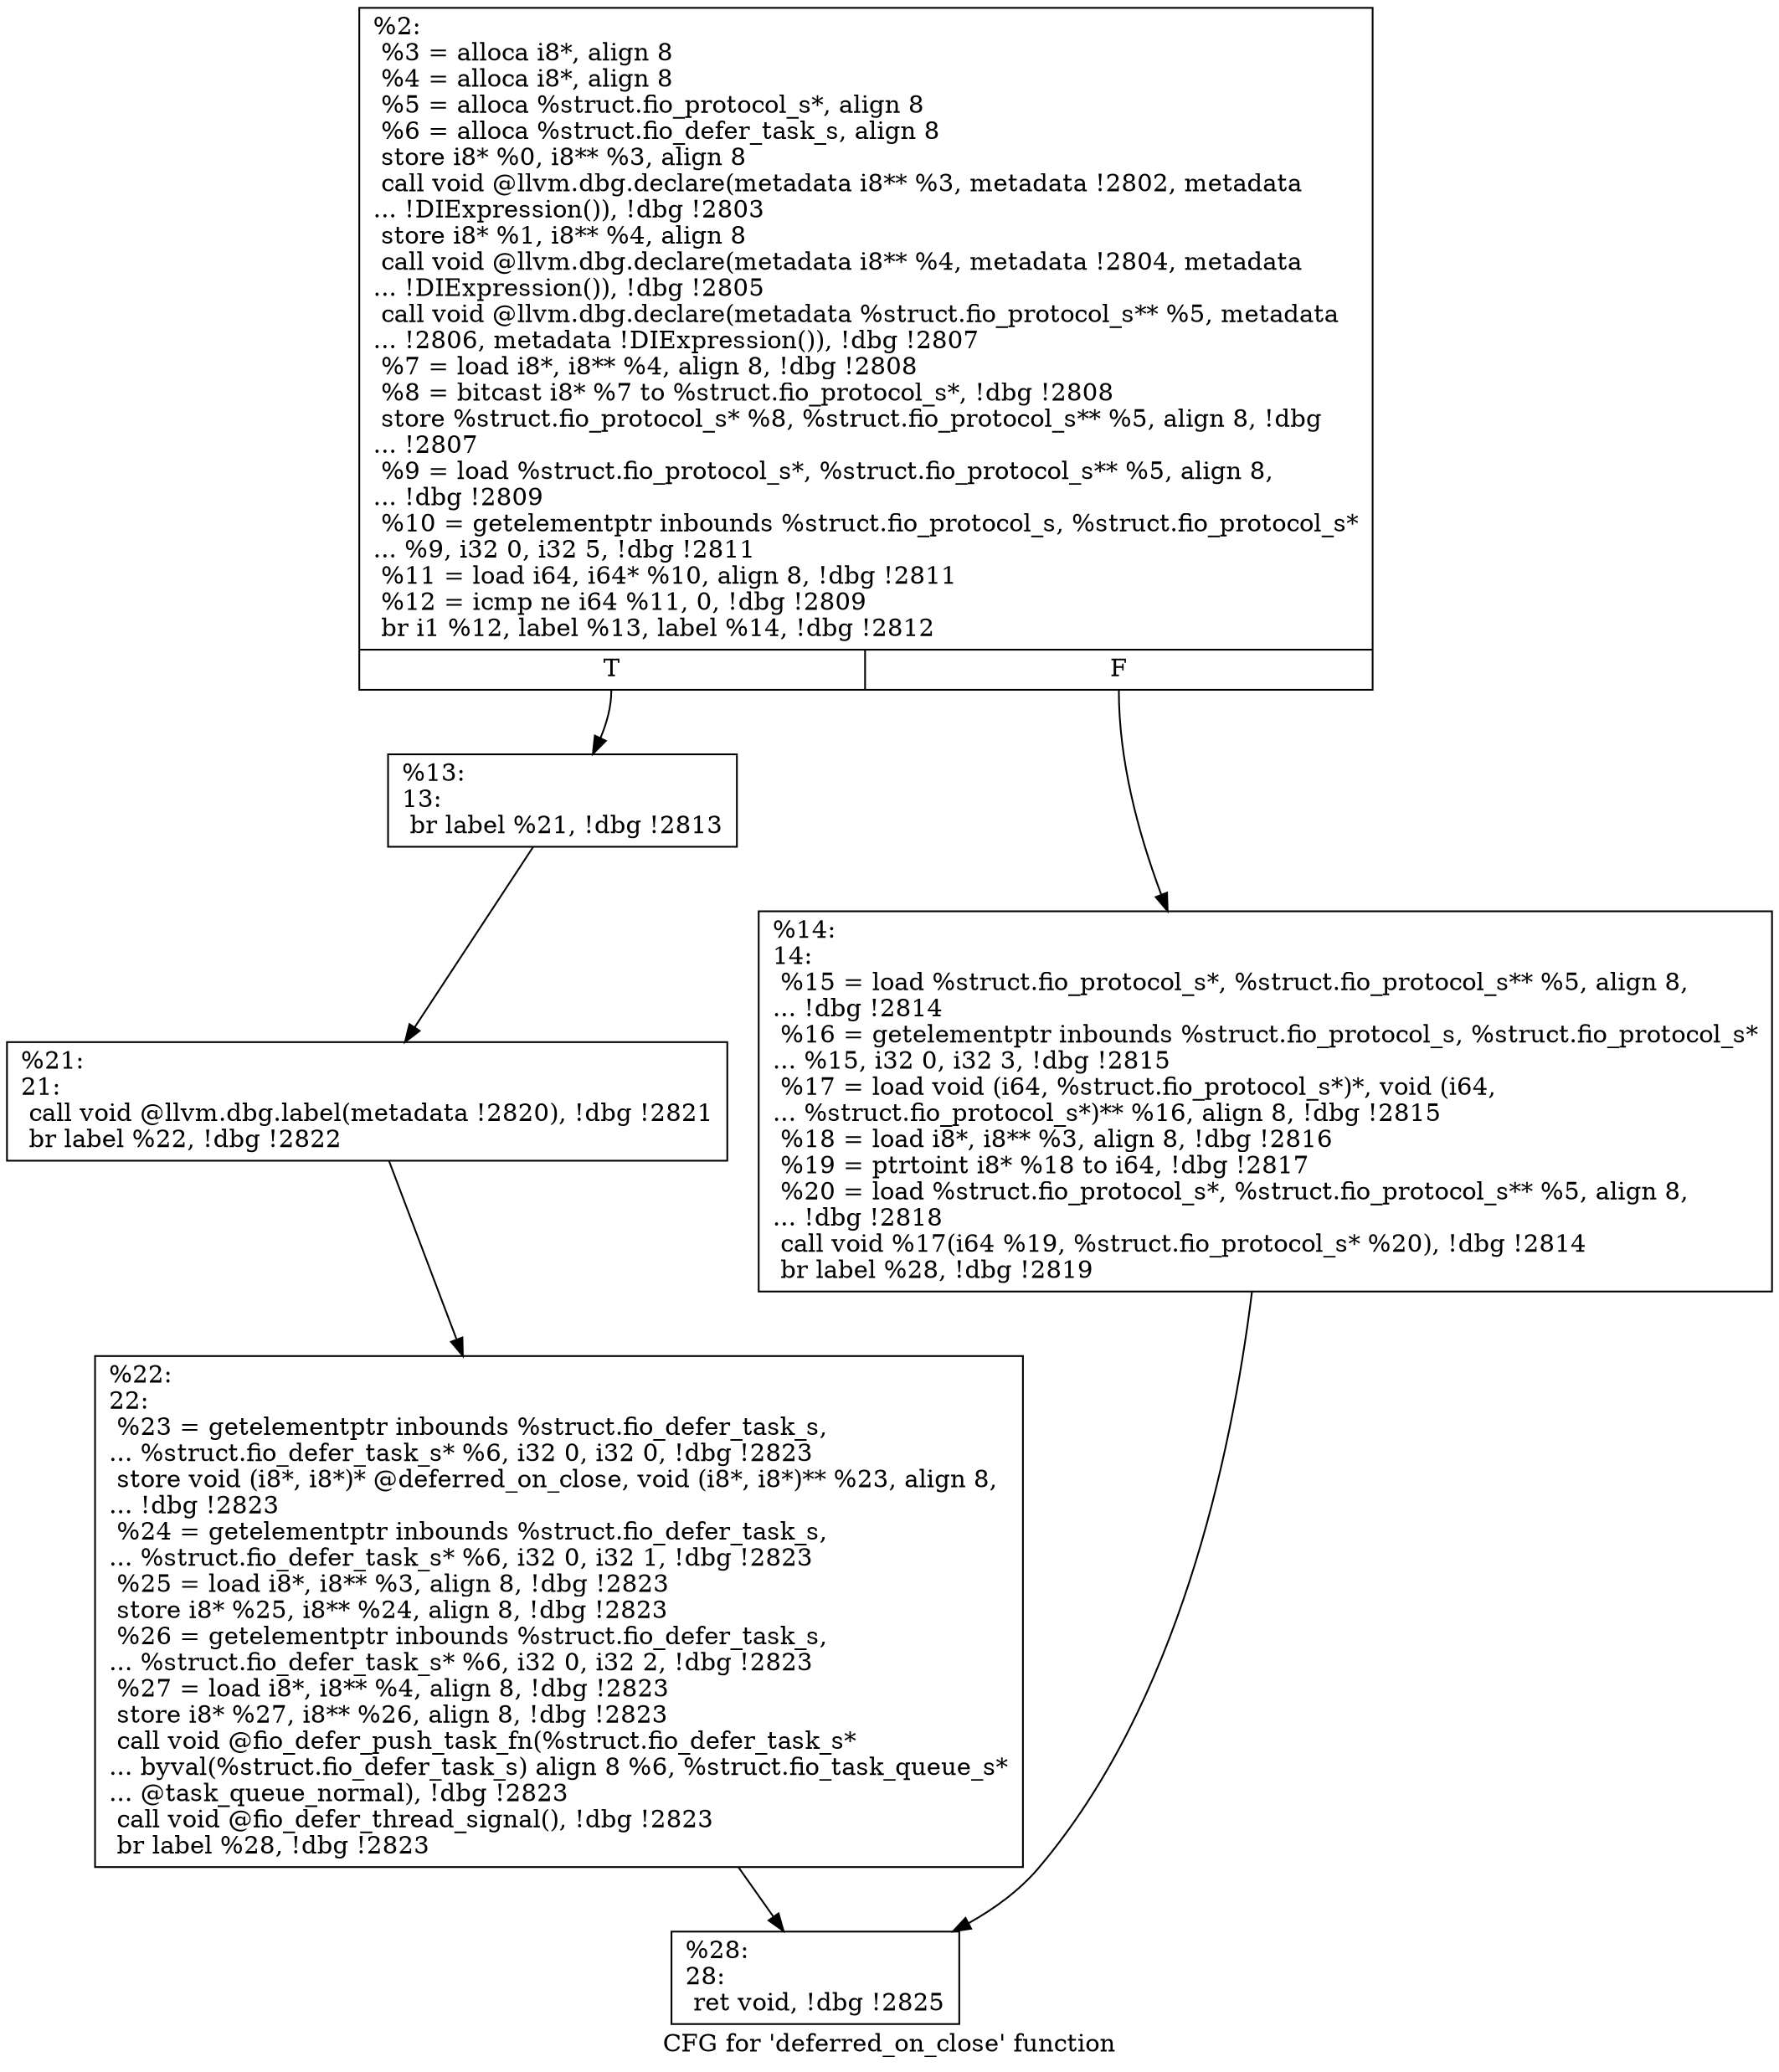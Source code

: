 digraph "CFG for 'deferred_on_close' function" {
	label="CFG for 'deferred_on_close' function";

	Node0x556851418f70 [shape=record,label="{%2:\l  %3 = alloca i8*, align 8\l  %4 = alloca i8*, align 8\l  %5 = alloca %struct.fio_protocol_s*, align 8\l  %6 = alloca %struct.fio_defer_task_s, align 8\l  store i8* %0, i8** %3, align 8\l  call void @llvm.dbg.declare(metadata i8** %3, metadata !2802, metadata\l... !DIExpression()), !dbg !2803\l  store i8* %1, i8** %4, align 8\l  call void @llvm.dbg.declare(metadata i8** %4, metadata !2804, metadata\l... !DIExpression()), !dbg !2805\l  call void @llvm.dbg.declare(metadata %struct.fio_protocol_s** %5, metadata\l... !2806, metadata !DIExpression()), !dbg !2807\l  %7 = load i8*, i8** %4, align 8, !dbg !2808\l  %8 = bitcast i8* %7 to %struct.fio_protocol_s*, !dbg !2808\l  store %struct.fio_protocol_s* %8, %struct.fio_protocol_s** %5, align 8, !dbg\l... !2807\l  %9 = load %struct.fio_protocol_s*, %struct.fio_protocol_s** %5, align 8,\l... !dbg !2809\l  %10 = getelementptr inbounds %struct.fio_protocol_s, %struct.fio_protocol_s*\l... %9, i32 0, i32 5, !dbg !2811\l  %11 = load i64, i64* %10, align 8, !dbg !2811\l  %12 = icmp ne i64 %11, 0, !dbg !2809\l  br i1 %12, label %13, label %14, !dbg !2812\l|{<s0>T|<s1>F}}"];
	Node0x556851418f70:s0 -> Node0x55685141bb10;
	Node0x556851418f70:s1 -> Node0x55685141bb60;
	Node0x55685141bb10 [shape=record,label="{%13:\l13:                                               \l  br label %21, !dbg !2813\l}"];
	Node0x55685141bb10 -> Node0x55685141bbb0;
	Node0x55685141bb60 [shape=record,label="{%14:\l14:                                               \l  %15 = load %struct.fio_protocol_s*, %struct.fio_protocol_s** %5, align 8,\l... !dbg !2814\l  %16 = getelementptr inbounds %struct.fio_protocol_s, %struct.fio_protocol_s*\l... %15, i32 0, i32 3, !dbg !2815\l  %17 = load void (i64, %struct.fio_protocol_s*)*, void (i64,\l... %struct.fio_protocol_s*)** %16, align 8, !dbg !2815\l  %18 = load i8*, i8** %3, align 8, !dbg !2816\l  %19 = ptrtoint i8* %18 to i64, !dbg !2817\l  %20 = load %struct.fio_protocol_s*, %struct.fio_protocol_s** %5, align 8,\l... !dbg !2818\l  call void %17(i64 %19, %struct.fio_protocol_s* %20), !dbg !2814\l  br label %28, !dbg !2819\l}"];
	Node0x55685141bb60 -> Node0x55685141bc50;
	Node0x55685141bbb0 [shape=record,label="{%21:\l21:                                               \l  call void @llvm.dbg.label(metadata !2820), !dbg !2821\l  br label %22, !dbg !2822\l}"];
	Node0x55685141bbb0 -> Node0x55685141bc00;
	Node0x55685141bc00 [shape=record,label="{%22:\l22:                                               \l  %23 = getelementptr inbounds %struct.fio_defer_task_s,\l... %struct.fio_defer_task_s* %6, i32 0, i32 0, !dbg !2823\l  store void (i8*, i8*)* @deferred_on_close, void (i8*, i8*)** %23, align 8,\l... !dbg !2823\l  %24 = getelementptr inbounds %struct.fio_defer_task_s,\l... %struct.fio_defer_task_s* %6, i32 0, i32 1, !dbg !2823\l  %25 = load i8*, i8** %3, align 8, !dbg !2823\l  store i8* %25, i8** %24, align 8, !dbg !2823\l  %26 = getelementptr inbounds %struct.fio_defer_task_s,\l... %struct.fio_defer_task_s* %6, i32 0, i32 2, !dbg !2823\l  %27 = load i8*, i8** %4, align 8, !dbg !2823\l  store i8* %27, i8** %26, align 8, !dbg !2823\l  call void @fio_defer_push_task_fn(%struct.fio_defer_task_s*\l... byval(%struct.fio_defer_task_s) align 8 %6, %struct.fio_task_queue_s*\l... @task_queue_normal), !dbg !2823\l  call void @fio_defer_thread_signal(), !dbg !2823\l  br label %28, !dbg !2823\l}"];
	Node0x55685141bc00 -> Node0x55685141bc50;
	Node0x55685141bc50 [shape=record,label="{%28:\l28:                                               \l  ret void, !dbg !2825\l}"];
}
